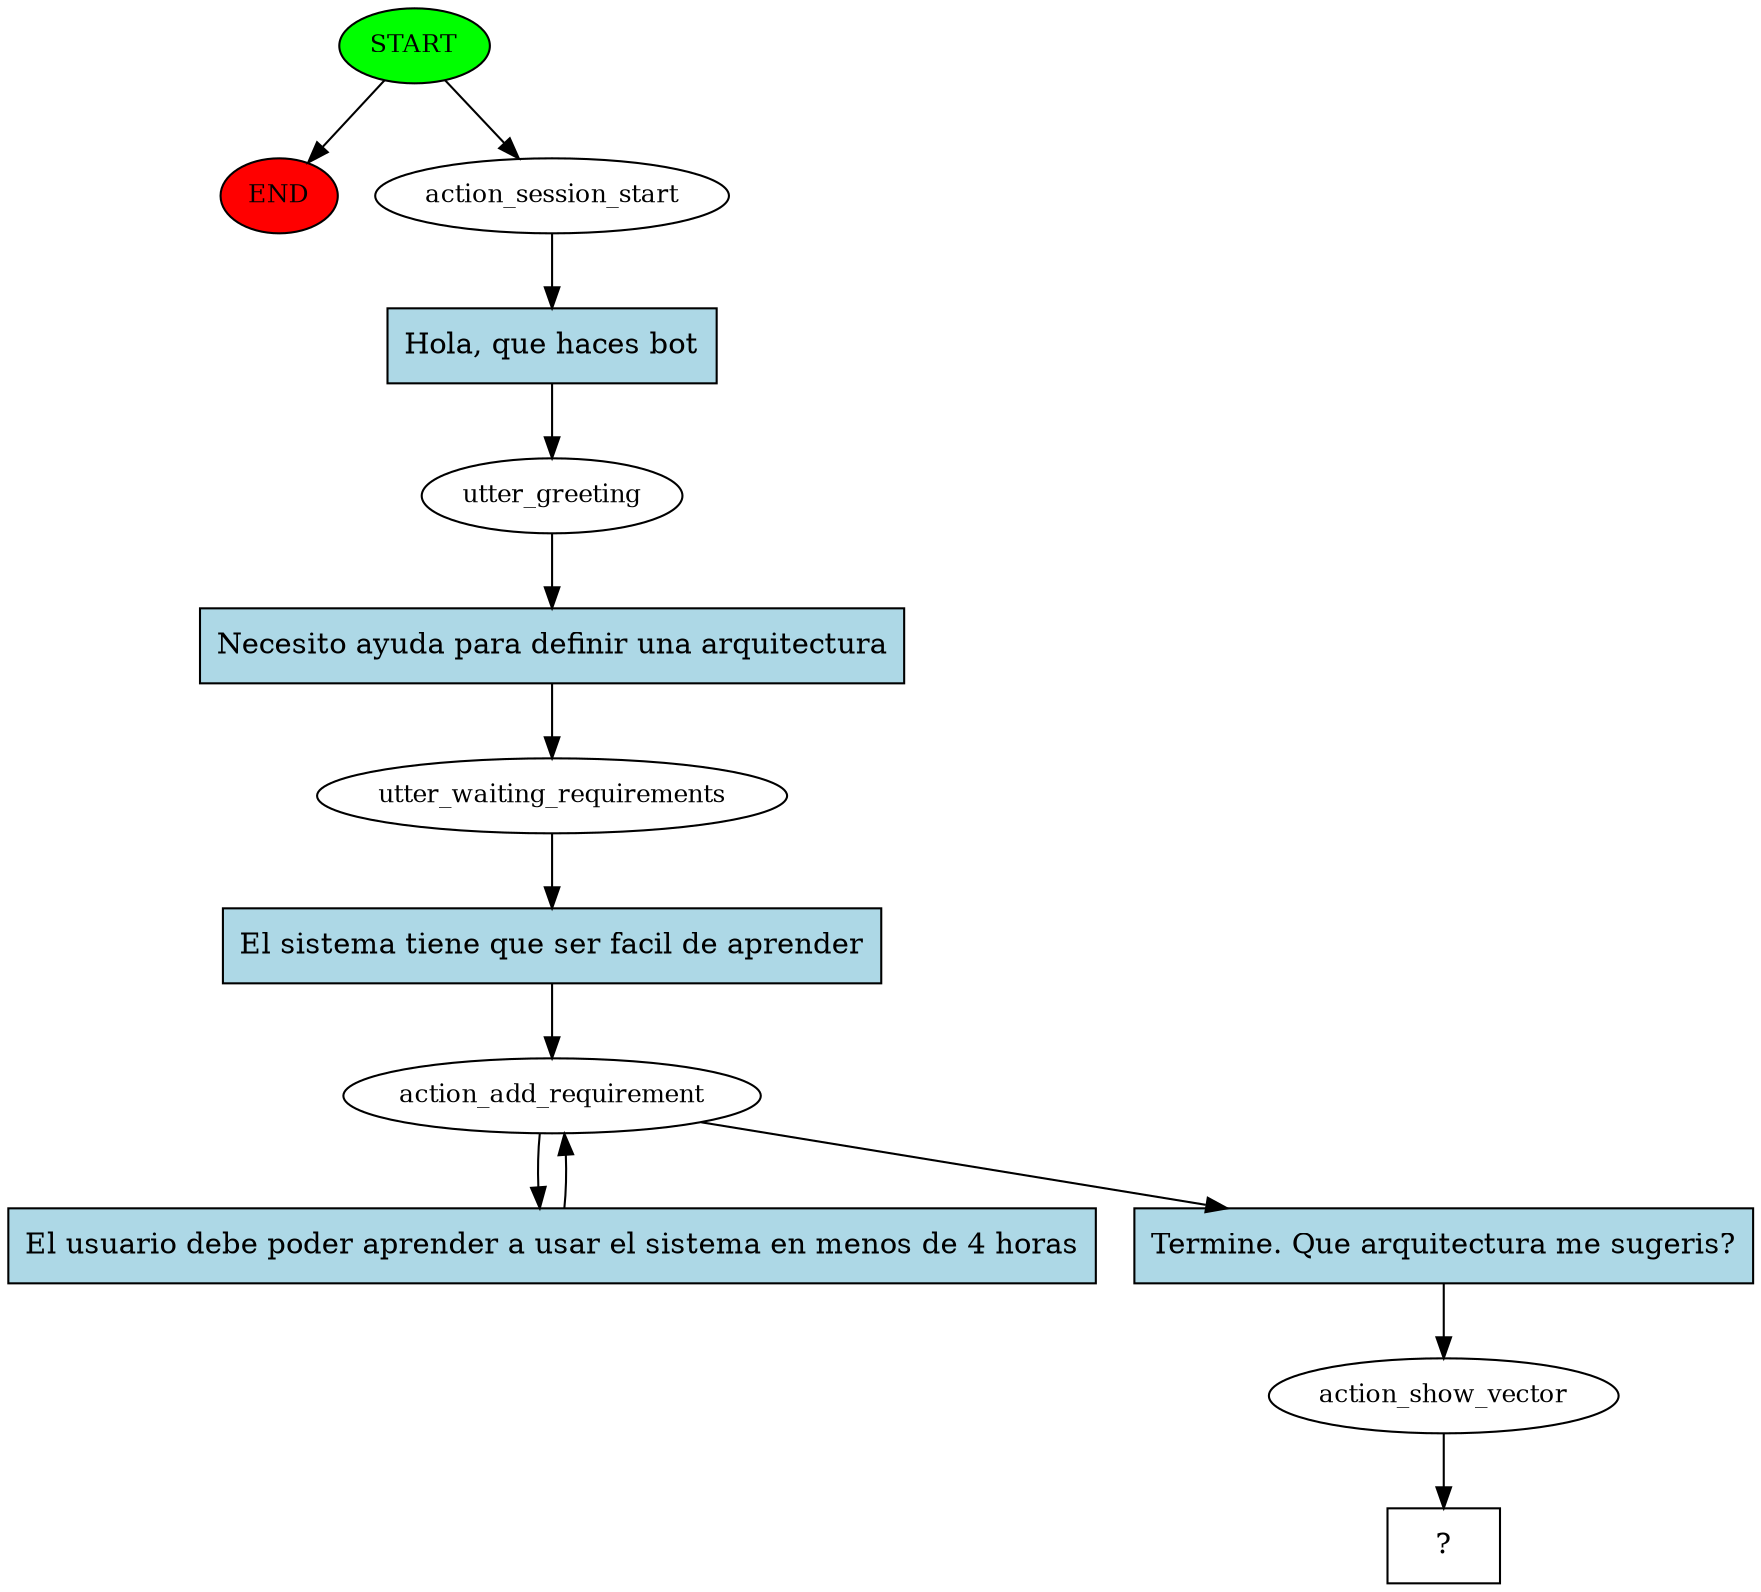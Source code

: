 digraph  {
0 [class="start active", fillcolor=green, fontsize=12, label=START, style=filled];
"-1" [class=end, fillcolor=red, fontsize=12, label=END, style=filled];
1 [class=active, fontsize=12, label=action_session_start];
2 [class=active, fontsize=12, label=utter_greeting];
3 [class=active, fontsize=12, label=utter_waiting_requirements];
4 [class=active, fontsize=12, label=action_add_requirement];
7 [class=active, fontsize=12, label=action_show_vector];
8 [class="intent dashed active", label="  ?  ", shape=rect];
9 [class="intent active", fillcolor=lightblue, label="Hola, que haces bot", shape=rect, style=filled];
10 [class="intent active", fillcolor=lightblue, label="Necesito ayuda para definir una arquitectura", shape=rect, style=filled];
11 [class="intent active", fillcolor=lightblue, label="El sistema tiene que ser facil de aprender", shape=rect, style=filled];
12 [class="intent active", fillcolor=lightblue, label="El usuario debe poder aprender a usar el sistema en menos de 4 horas", shape=rect, style=filled];
13 [class="intent active", fillcolor=lightblue, label="Termine. Que arquitectura me sugeris?", shape=rect, style=filled];
0 -> "-1"  [class="", key=NONE, label=""];
0 -> 1  [class=active, key=NONE, label=""];
1 -> 9  [class=active, key=0];
2 -> 10  [class=active, key=0];
3 -> 11  [class=active, key=0];
4 -> 12  [class=active, key=0];
4 -> 13  [class=active, key=0];
7 -> 8  [class=active, key=NONE, label=""];
9 -> 2  [class=active, key=0];
10 -> 3  [class=active, key=0];
11 -> 4  [class=active, key=0];
12 -> 4  [class=active, key=0];
13 -> 7  [class=active, key=0];
}
